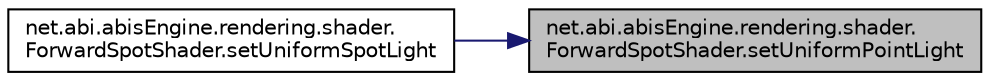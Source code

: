 digraph "net.abi.abisEngine.rendering.shader.ForwardSpotShader.setUniformPointLight"
{
 // LATEX_PDF_SIZE
  edge [fontname="Helvetica",fontsize="10",labelfontname="Helvetica",labelfontsize="10"];
  node [fontname="Helvetica",fontsize="10",shape=record];
  rankdir="RL";
  Node1 [label="net.abi.abisEngine.rendering.shader.\lForwardSpotShader.setUniformPointLight",height=0.2,width=0.4,color="black", fillcolor="grey75", style="filled", fontcolor="black",tooltip=" "];
  Node1 -> Node2 [dir="back",color="midnightblue",fontsize="10",style="solid",fontname="Helvetica"];
  Node2 [label="net.abi.abisEngine.rendering.shader.\lForwardSpotShader.setUniformSpotLight",height=0.2,width=0.4,color="black", fillcolor="white", style="filled",URL="$db/d9d/classnet_1_1abi_1_1abis_engine_1_1rendering_1_1shader_1_1_forward_spot_shader.html#acda942d6905adf2389ed8d9c69808b51",tooltip=" "];
}
